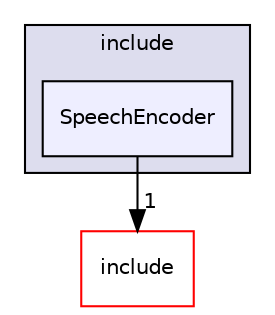 digraph "/workplace/avs-device-sdk/SpeechEncoder/OpusEncoderContext/include/SpeechEncoder" {
  compound=true
  node [ fontsize="10", fontname="Helvetica"];
  edge [ labelfontsize="10", labelfontname="Helvetica"];
  subgraph clusterdir_40361ce46d5301bb7fc9012f63c9bd0e {
    graph [ bgcolor="#ddddee", pencolor="black", label="include" fontname="Helvetica", fontsize="10", URL="dir_40361ce46d5301bb7fc9012f63c9bd0e.html"]
  dir_0a24648f5734fa81ba89fd0f27cf182b [shape=box, label="SpeechEncoder", style="filled", fillcolor="#eeeeff", pencolor="black", URL="dir_0a24648f5734fa81ba89fd0f27cf182b.html"];
  }
  dir_42bcecaea8b07e2c1ef02db2f3150d05 [shape=box label="include" fillcolor="white" style="filled" color="red" URL="dir_42bcecaea8b07e2c1ef02db2f3150d05.html"];
  dir_0a24648f5734fa81ba89fd0f27cf182b->dir_42bcecaea8b07e2c1ef02db2f3150d05 [headlabel="1", labeldistance=1.5 headhref="dir_000298_000294.html"];
}
